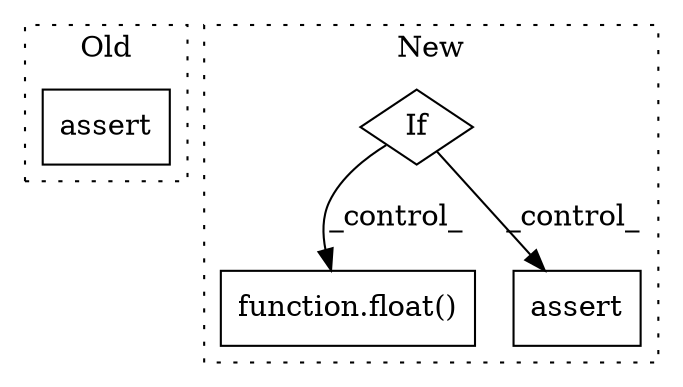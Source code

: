 digraph G {
subgraph cluster0 {
1 [label="assert" a="65" s="9173" l="7" shape="box"];
label = "Old";
style="dotted";
}
subgraph cluster1 {
2 [label="function.float()" a="75" s="9196,9207" l="6,1" shape="box"];
3 [label="If" a="96" s="9102" l="3" shape="diamond"];
4 [label="assert" a="65" s="9145" l="7" shape="box"];
label = "New";
style="dotted";
}
3 -> 2 [label="_control_"];
3 -> 4 [label="_control_"];
}